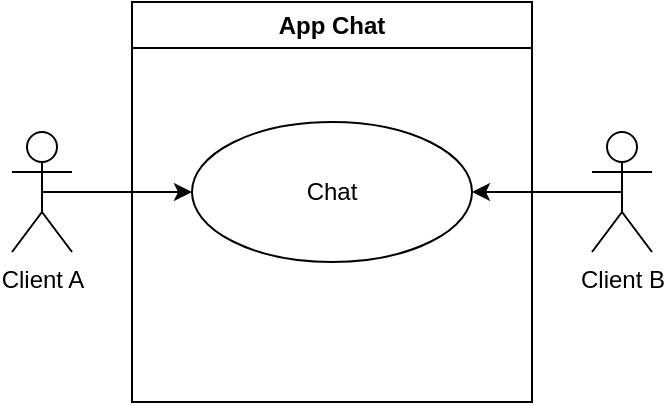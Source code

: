 <mxfile version="21.5.0" type="device">
  <diagram name="Page-1" id="iHLdbjNWuax1q87ekv4w">
    <mxGraphModel dx="588" dy="754" grid="1" gridSize="10" guides="1" tooltips="1" connect="1" arrows="1" fold="1" page="1" pageScale="1" pageWidth="4681" pageHeight="3300" math="0" shadow="0">
      <root>
        <mxCell id="0" />
        <mxCell id="1" parent="0" />
        <mxCell id="B_wt384FFXeN0w8jkMII-2" value="App Chat" style="swimlane;whiteSpace=wrap;html=1;" vertex="1" parent="1">
          <mxGeometry x="210" y="290" width="200" height="200" as="geometry" />
        </mxCell>
        <mxCell id="B_wt384FFXeN0w8jkMII-3" value="Chat" style="ellipse;whiteSpace=wrap;html=1;" vertex="1" parent="1">
          <mxGeometry x="240" y="350" width="140" height="70" as="geometry" />
        </mxCell>
        <mxCell id="B_wt384FFXeN0w8jkMII-4" value="Client A" style="shape=umlActor;verticalLabelPosition=bottom;verticalAlign=top;html=1;outlineConnect=0;" vertex="1" parent="1">
          <mxGeometry x="150" y="355" width="30" height="60" as="geometry" />
        </mxCell>
        <mxCell id="B_wt384FFXeN0w8jkMII-5" value="Client B" style="shape=umlActor;verticalLabelPosition=bottom;verticalAlign=top;html=1;outlineConnect=0;" vertex="1" parent="1">
          <mxGeometry x="440" y="355" width="30" height="60" as="geometry" />
        </mxCell>
        <mxCell id="B_wt384FFXeN0w8jkMII-9" value="" style="endArrow=classic;html=1;rounded=0;exitX=0.5;exitY=0.5;exitDx=0;exitDy=0;exitPerimeter=0;" edge="1" parent="1" source="B_wt384FFXeN0w8jkMII-4" target="B_wt384FFXeN0w8jkMII-3">
          <mxGeometry width="50" height="50" relative="1" as="geometry">
            <mxPoint x="280" y="410" as="sourcePoint" />
            <mxPoint x="330" y="360" as="targetPoint" />
          </mxGeometry>
        </mxCell>
        <mxCell id="B_wt384FFXeN0w8jkMII-10" value="" style="endArrow=classic;html=1;rounded=0;exitX=0.5;exitY=0.5;exitDx=0;exitDy=0;exitPerimeter=0;entryX=1;entryY=0.5;entryDx=0;entryDy=0;" edge="1" parent="1" source="B_wt384FFXeN0w8jkMII-5" target="B_wt384FFXeN0w8jkMII-3">
          <mxGeometry width="50" height="50" relative="1" as="geometry">
            <mxPoint x="280" y="410" as="sourcePoint" />
            <mxPoint x="330" y="360" as="targetPoint" />
          </mxGeometry>
        </mxCell>
      </root>
    </mxGraphModel>
  </diagram>
</mxfile>
